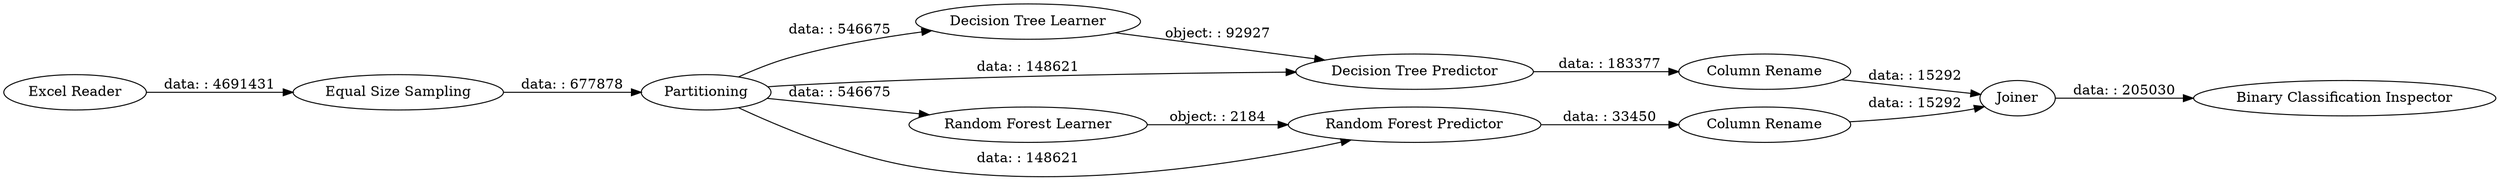 digraph {
	"-4154261717353457153_1963" [label="Decision Tree Learner"]
	"-4154261717353457153_15" [label="Equal Size Sampling"]
	"-4154261717353457153_1968" [label="Column Rename"]
	"-4154261717353457153_1970" [label="Random Forest Predictor"]
	"-4154261717353457153_1965" [label="Binary Classification Inspector"]
	"-4154261717353457153_1967" [label="Column Rename"]
	"-4154261717353457153_1966" [label=Joiner]
	"-4154261717353457153_1964" [label="Decision Tree Predictor"]
	"-4154261717353457153_1969" [label="Random Forest Learner"]
	"-4154261717353457153_14" [label="Excel Reader"]
	"-4154261717353457153_1959" [label=Partitioning]
	"-4154261717353457153_1959" -> "-4154261717353457153_1970" [label="data: : 148621"]
	"-4154261717353457153_15" -> "-4154261717353457153_1959" [label="data: : 677878"]
	"-4154261717353457153_1963" -> "-4154261717353457153_1964" [label="object: : 92927"]
	"-4154261717353457153_14" -> "-4154261717353457153_15" [label="data: : 4691431"]
	"-4154261717353457153_1968" -> "-4154261717353457153_1966" [label="data: : 15292"]
	"-4154261717353457153_1959" -> "-4154261717353457153_1963" [label="data: : 546675"]
	"-4154261717353457153_1964" -> "-4154261717353457153_1968" [label="data: : 183377"]
	"-4154261717353457153_1959" -> "-4154261717353457153_1964" [label="data: : 148621"]
	"-4154261717353457153_1959" -> "-4154261717353457153_1969" [label="data: : 546675"]
	"-4154261717353457153_1967" -> "-4154261717353457153_1966" [label="data: : 15292"]
	"-4154261717353457153_1966" -> "-4154261717353457153_1965" [label="data: : 205030"]
	"-4154261717353457153_1970" -> "-4154261717353457153_1967" [label="data: : 33450"]
	"-4154261717353457153_1969" -> "-4154261717353457153_1970" [label="object: : 2184"]
	rankdir=LR
}
